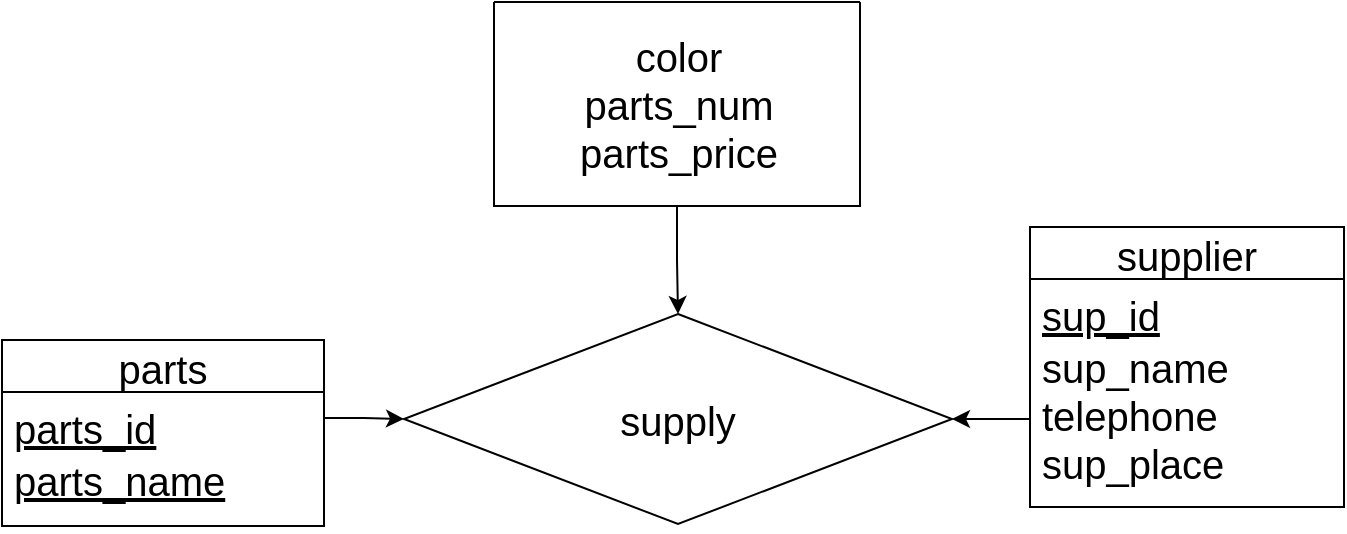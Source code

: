 <mxfile version="14.7.10" type="github">
  <diagram name="Page-1" id="97916047-d0de-89f5-080d-49f4d83e522f">
    <mxGraphModel dx="1117" dy="679" grid="0" gridSize="10" guides="1" tooltips="1" connect="1" arrows="1" fold="1" page="1" pageScale="1.5" pageWidth="1169" pageHeight="827" background="#ffffff" math="0" shadow="0">
      <root>
        <mxCell id="0" />
        <mxCell id="1" parent="0" />
        <mxCell id="5M6JLG9jEVxetmK14lH3-2" value="parts" style="swimlane;fontStyle=0;childLayout=stackLayout;horizontal=1;startSize=26;horizontalStack=0;resizeParent=1;resizeParentMax=0;resizeLast=0;collapsible=1;marginBottom=0;fontSize=20;" vertex="1" parent="1">
          <mxGeometry x="199" y="535" width="161" height="93" as="geometry" />
        </mxCell>
        <mxCell id="5M6JLG9jEVxetmK14lH3-3" value="parts_id" style="text;strokeColor=none;fillColor=none;align=left;verticalAlign=top;spacingLeft=4;spacingRight=4;overflow=hidden;rotatable=0;points=[[0,0.5],[1,0.5]];portConstraint=eastwest;fontSize=20;fontStyle=4" vertex="1" parent="5M6JLG9jEVxetmK14lH3-2">
          <mxGeometry y="26" width="161" height="26" as="geometry" />
        </mxCell>
        <mxCell id="5M6JLG9jEVxetmK14lH3-4" value="parts_name" style="text;strokeColor=none;fillColor=none;align=left;verticalAlign=top;spacingLeft=4;spacingRight=4;overflow=hidden;rotatable=0;points=[[0,0.5],[1,0.5]];portConstraint=eastwest;fontSize=20;fontStyle=4" vertex="1" parent="5M6JLG9jEVxetmK14lH3-2">
          <mxGeometry y="52" width="161" height="41" as="geometry" />
        </mxCell>
        <mxCell id="5M6JLG9jEVxetmK14lH3-6" value="supplier" style="swimlane;fontStyle=0;childLayout=stackLayout;horizontal=1;startSize=26;horizontalStack=0;resizeParent=1;resizeParentMax=0;resizeLast=0;collapsible=1;marginBottom=0;fontSize=20;" vertex="1" parent="1">
          <mxGeometry x="713" y="478.5" width="157" height="140" as="geometry">
            <mxRectangle x="650" y="518" width="72" height="28" as="alternateBounds" />
          </mxGeometry>
        </mxCell>
        <mxCell id="5M6JLG9jEVxetmK14lH3-7" value="sup_id" style="text;strokeColor=none;fillColor=none;align=left;verticalAlign=top;spacingLeft=4;spacingRight=4;overflow=hidden;rotatable=0;points=[[0,0.5],[1,0.5]];portConstraint=eastwest;fontSize=20;fontStyle=4" vertex="1" parent="5M6JLG9jEVxetmK14lH3-6">
          <mxGeometry y="26" width="157" height="26" as="geometry" />
        </mxCell>
        <mxCell id="5M6JLG9jEVxetmK14lH3-8" value="sup_name&#xa;telephone&#xa;sup_place" style="text;strokeColor=none;fillColor=none;align=left;verticalAlign=top;spacingLeft=4;spacingRight=4;overflow=hidden;rotatable=0;points=[[0,0.5],[1,0.5]];portConstraint=eastwest;fontSize=20;" vertex="1" parent="5M6JLG9jEVxetmK14lH3-6">
          <mxGeometry y="52" width="157" height="88" as="geometry" />
        </mxCell>
        <mxCell id="5M6JLG9jEVxetmK14lH3-12" value="supply" style="rhombus;whiteSpace=wrap;html=1;fontSize=20;" vertex="1" parent="1">
          <mxGeometry x="400" y="522" width="274" height="105" as="geometry" />
        </mxCell>
        <mxCell id="5M6JLG9jEVxetmK14lH3-17" style="edgeStyle=orthogonalEdgeStyle;rounded=0;orthogonalLoop=1;jettySize=auto;html=1;exitX=0.5;exitY=1;exitDx=0;exitDy=0;entryX=0.5;entryY=0;entryDx=0;entryDy=0;fontSize=20;" edge="1" parent="1" source="5M6JLG9jEVxetmK14lH3-13" target="5M6JLG9jEVxetmK14lH3-12">
          <mxGeometry relative="1" as="geometry" />
        </mxCell>
        <mxCell id="5M6JLG9jEVxetmK14lH3-13" value="" style="swimlane;startSize=0;fontSize=20;" vertex="1" parent="1">
          <mxGeometry x="445" y="366" width="183" height="102" as="geometry" />
        </mxCell>
        <mxCell id="5M6JLG9jEVxetmK14lH3-14" value="color&lt;br&gt;parts_num&lt;br&gt;parts_price" style="text;html=1;align=center;verticalAlign=middle;resizable=0;points=[];autosize=1;strokeColor=none;fontSize=20;" vertex="1" parent="5M6JLG9jEVxetmK14lH3-13">
          <mxGeometry x="37" y="13" width="109" height="76" as="geometry" />
        </mxCell>
        <mxCell id="5M6JLG9jEVxetmK14lH3-15" style="edgeStyle=orthogonalEdgeStyle;rounded=0;orthogonalLoop=1;jettySize=auto;html=1;exitX=1;exitY=0.5;exitDx=0;exitDy=0;entryX=0;entryY=0.5;entryDx=0;entryDy=0;fontSize=20;" edge="1" parent="1" source="5M6JLG9jEVxetmK14lH3-3" target="5M6JLG9jEVxetmK14lH3-12">
          <mxGeometry relative="1" as="geometry" />
        </mxCell>
        <mxCell id="5M6JLG9jEVxetmK14lH3-16" style="edgeStyle=orthogonalEdgeStyle;rounded=0;orthogonalLoop=1;jettySize=auto;html=1;exitX=0;exitY=0.5;exitDx=0;exitDy=0;entryX=1;entryY=0.5;entryDx=0;entryDy=0;fontSize=20;" edge="1" parent="1" source="5M6JLG9jEVxetmK14lH3-8" target="5M6JLG9jEVxetmK14lH3-12">
          <mxGeometry relative="1" as="geometry" />
        </mxCell>
      </root>
    </mxGraphModel>
  </diagram>
</mxfile>
